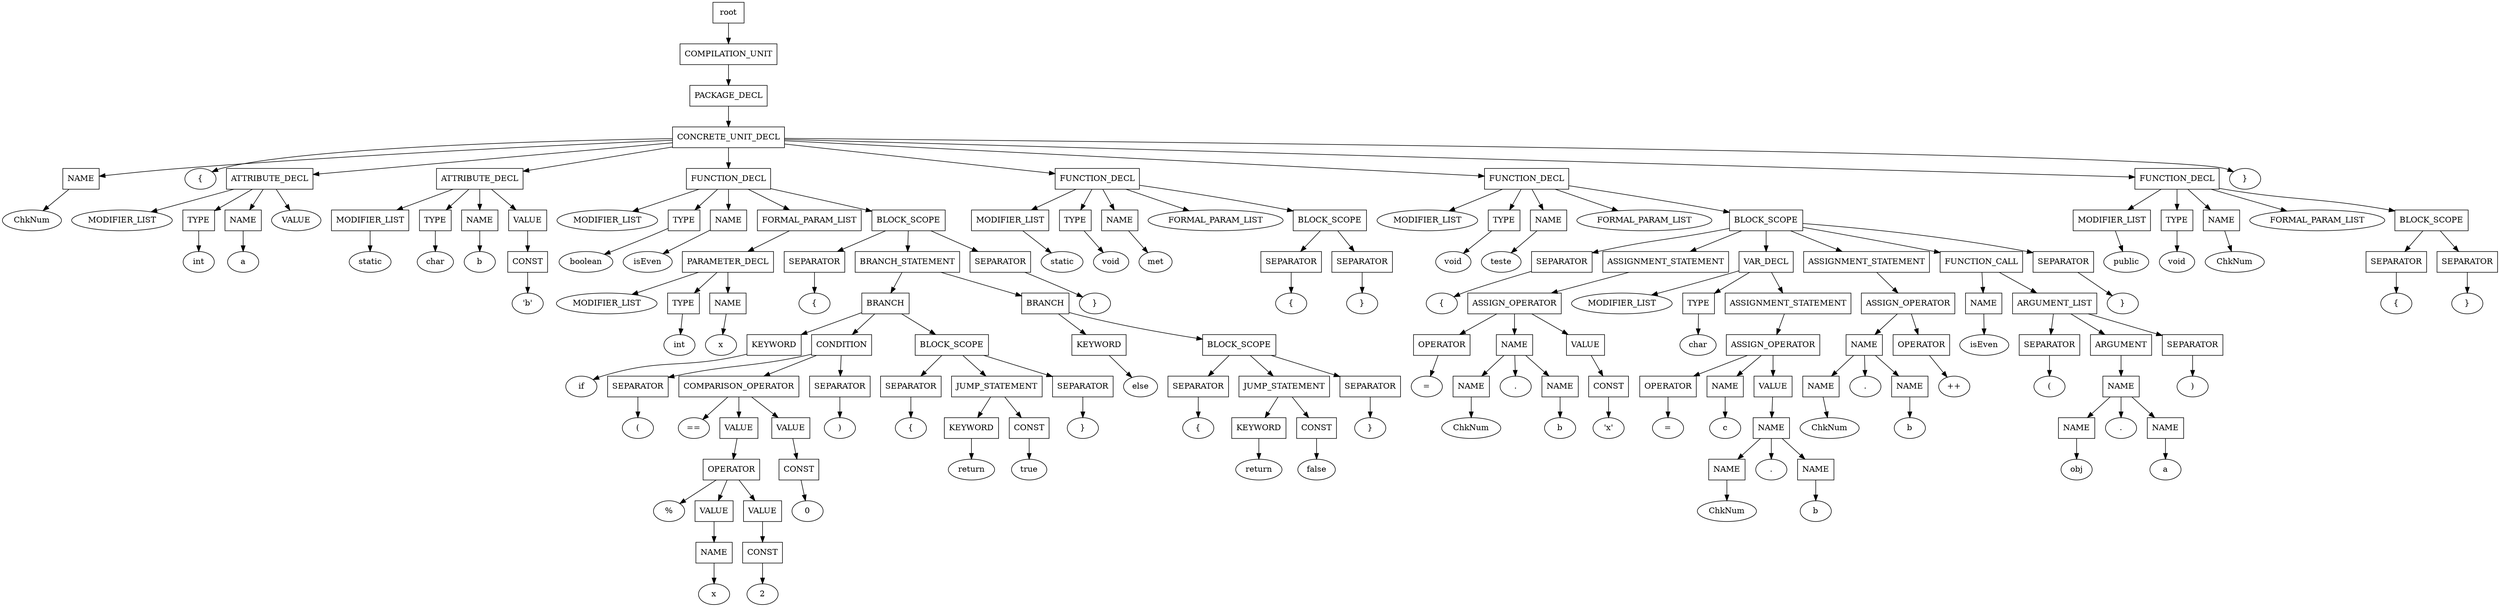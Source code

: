 digraph G {
	splines="TRUE";
	n_0 [label="root", shape="rectangle"]
	n_0 -> n_1
	n_1 [label="COMPILATION_UNIT", shape="rectangle"]
	n_1 -> n_2
	n_2 [label="PACKAGE_DECL", shape="rectangle"]
	n_2 -> n_3
	n_3 [label="CONCRETE_UNIT_DECL", shape="rectangle"]
	n_3 -> n_4
	n_4 [label="NAME", shape="rectangle"]
	n_4 -> n_13
	n_13 [label="ChkNum", shape="ellipse"]
	n_3 -> n_5
	n_5 [label="{", shape="ellipse"]
	n_3 -> n_6
	n_6 [label="ATTRIBUTE_DECL", shape="rectangle"]
	n_6 -> n_14
	n_14 [label="MODIFIER_LIST", shape="ellipse"]
	n_6 -> n_15
	n_15 [label="TYPE", shape="rectangle"]
	n_15 -> n_42
	n_42 [label="int", shape="ellipse"]
	n_6 -> n_16
	n_16 [label="NAME", shape="rectangle"]
	n_16 -> n_43
	n_43 [label="a", shape="ellipse"]
	n_6 -> n_17
	n_17 [label="VALUE", shape="ellipse"]
	n_3 -> n_7
	n_7 [label="ATTRIBUTE_DECL", shape="rectangle"]
	n_7 -> n_18
	n_18 [label="MODIFIER_LIST", shape="rectangle"]
	n_18 -> n_44
	n_44 [label="static", shape="ellipse"]
	n_7 -> n_19
	n_19 [label="TYPE", shape="rectangle"]
	n_19 -> n_45
	n_45 [label="char", shape="ellipse"]
	n_7 -> n_20
	n_20 [label="NAME", shape="rectangle"]
	n_20 -> n_46
	n_46 [label="b", shape="ellipse"]
	n_7 -> n_21
	n_21 [label="VALUE", shape="rectangle"]
	n_21 -> n_47
	n_47 [label="CONST", shape="rectangle"]
	n_47 -> n_72
	n_72 [label="'b'", shape="ellipse"]
	n_3 -> n_8
	n_8 [label="FUNCTION_DECL", shape="rectangle"]
	n_8 -> n_22
	n_22 [label="MODIFIER_LIST", shape="ellipse"]
	n_8 -> n_23
	n_23 [label="TYPE", shape="rectangle"]
	n_23 -> n_48
	n_48 [label="boolean", shape="ellipse"]
	n_8 -> n_24
	n_24 [label="NAME", shape="rectangle"]
	n_24 -> n_49
	n_49 [label="isEven", shape="ellipse"]
	n_8 -> n_25
	n_25 [label="FORMAL_PARAM_LIST", shape="rectangle"]
	n_25 -> n_50
	n_50 [label="PARAMETER_DECL", shape="rectangle"]
	n_50 -> n_73
	n_73 [label="MODIFIER_LIST", shape="ellipse"]
	n_50 -> n_74
	n_74 [label="TYPE", shape="rectangle"]
	n_74 -> n_93
	n_93 [label="int", shape="ellipse"]
	n_50 -> n_75
	n_75 [label="NAME", shape="rectangle"]
	n_75 -> n_94
	n_94 [label="x", shape="ellipse"]
	n_8 -> n_26
	n_26 [label="BLOCK_SCOPE", shape="rectangle"]
	n_26 -> n_51
	n_51 [label="SEPARATOR", shape="rectangle"]
	n_51 -> n_76
	n_76 [label="{", shape="ellipse"]
	n_26 -> n_52
	n_52 [label="BRANCH_STATEMENT", shape="rectangle"]
	n_52 -> n_77
	n_77 [label="BRANCH", shape="rectangle"]
	n_77 -> n_95
	n_95 [label="KEYWORD", shape="rectangle"]
	n_95 -> n_111
	n_111 [label="if", shape="ellipse"]
	n_77 -> n_96
	n_96 [label="CONDITION", shape="rectangle"]
	n_96 -> n_112
	n_112 [label="SEPARATOR", shape="rectangle"]
	n_112 -> n_137
	n_137 [label="(", shape="ellipse"]
	n_96 -> n_113
	n_113 [label="COMPARISON_OPERATOR", shape="rectangle"]
	n_113 -> n_138
	n_138 [label="==", shape="ellipse"]
	n_113 -> n_139
	n_139 [label="VALUE", shape="rectangle"]
	n_139 -> n_161
	n_161 [label="OPERATOR", shape="rectangle"]
	n_161 -> n_172
	n_172 [label="%", shape="ellipse"]
	n_161 -> n_173
	n_173 [label="VALUE", shape="rectangle"]
	n_173 -> n_178
	n_178 [label="NAME", shape="rectangle"]
	n_178 -> n_180
	n_180 [label="x", shape="ellipse"]
	n_161 -> n_174
	n_174 [label="VALUE", shape="rectangle"]
	n_174 -> n_179
	n_179 [label="CONST", shape="rectangle"]
	n_179 -> n_181
	n_181 [label="2", shape="ellipse"]
	n_113 -> n_140
	n_140 [label="VALUE", shape="rectangle"]
	n_140 -> n_162
	n_162 [label="CONST", shape="rectangle"]
	n_162 -> n_175
	n_175 [label="0", shape="ellipse"]
	n_96 -> n_114
	n_114 [label="SEPARATOR", shape="rectangle"]
	n_114 -> n_141
	n_141 [label=")", shape="ellipse"]
	n_77 -> n_97
	n_97 [label="BLOCK_SCOPE", shape="rectangle"]
	n_97 -> n_115
	n_115 [label="SEPARATOR", shape="rectangle"]
	n_115 -> n_142
	n_142 [label="{", shape="ellipse"]
	n_97 -> n_116
	n_116 [label="JUMP_STATEMENT", shape="rectangle"]
	n_116 -> n_143
	n_143 [label="KEYWORD", shape="rectangle"]
	n_143 -> n_163
	n_163 [label="return", shape="ellipse"]
	n_116 -> n_144
	n_144 [label="CONST", shape="rectangle"]
	n_144 -> n_164
	n_164 [label="true", shape="ellipse"]
	n_97 -> n_117
	n_117 [label="SEPARATOR", shape="rectangle"]
	n_117 -> n_145
	n_145 [label="}", shape="ellipse"]
	n_52 -> n_78
	n_78 [label="BRANCH", shape="rectangle"]
	n_78 -> n_98
	n_98 [label="KEYWORD", shape="rectangle"]
	n_98 -> n_118
	n_118 [label="else", shape="ellipse"]
	n_78 -> n_99
	n_99 [label="BLOCK_SCOPE", shape="rectangle"]
	n_99 -> n_119
	n_119 [label="SEPARATOR", shape="rectangle"]
	n_119 -> n_146
	n_146 [label="{", shape="ellipse"]
	n_99 -> n_120
	n_120 [label="JUMP_STATEMENT", shape="rectangle"]
	n_120 -> n_147
	n_147 [label="KEYWORD", shape="rectangle"]
	n_147 -> n_165
	n_165 [label="return", shape="ellipse"]
	n_120 -> n_148
	n_148 [label="CONST", shape="rectangle"]
	n_148 -> n_166
	n_166 [label="false", shape="ellipse"]
	n_99 -> n_121
	n_121 [label="SEPARATOR", shape="rectangle"]
	n_121 -> n_149
	n_149 [label="}", shape="ellipse"]
	n_26 -> n_53
	n_53 [label="SEPARATOR", shape="rectangle"]
	n_53 -> n_79
	n_79 [label="}", shape="ellipse"]
	n_3 -> n_9
	n_9 [label="FUNCTION_DECL", shape="rectangle"]
	n_9 -> n_27
	n_27 [label="MODIFIER_LIST", shape="rectangle"]
	n_27 -> n_54
	n_54 [label="static", shape="ellipse"]
	n_9 -> n_28
	n_28 [label="TYPE", shape="rectangle"]
	n_28 -> n_55
	n_55 [label="void", shape="ellipse"]
	n_9 -> n_29
	n_29 [label="NAME", shape="rectangle"]
	n_29 -> n_56
	n_56 [label="met", shape="ellipse"]
	n_9 -> n_30
	n_30 [label="FORMAL_PARAM_LIST", shape="ellipse"]
	n_9 -> n_31
	n_31 [label="BLOCK_SCOPE", shape="rectangle"]
	n_31 -> n_57
	n_57 [label="SEPARATOR", shape="rectangle"]
	n_57 -> n_80
	n_80 [label="{", shape="ellipse"]
	n_31 -> n_58
	n_58 [label="SEPARATOR", shape="rectangle"]
	n_58 -> n_81
	n_81 [label="}", shape="ellipse"]
	n_3 -> n_10
	n_10 [label="FUNCTION_DECL", shape="rectangle"]
	n_10 -> n_32
	n_32 [label="MODIFIER_LIST", shape="ellipse"]
	n_10 -> n_33
	n_33 [label="TYPE", shape="rectangle"]
	n_33 -> n_59
	n_59 [label="void", shape="ellipse"]
	n_10 -> n_34
	n_34 [label="NAME", shape="rectangle"]
	n_34 -> n_60
	n_60 [label="teste", shape="ellipse"]
	n_10 -> n_35
	n_35 [label="FORMAL_PARAM_LIST", shape="ellipse"]
	n_10 -> n_36
	n_36 [label="BLOCK_SCOPE", shape="rectangle"]
	n_36 -> n_61
	n_61 [label="SEPARATOR", shape="rectangle"]
	n_61 -> n_82
	n_82 [label="{", shape="ellipse"]
	n_36 -> n_62
	n_62 [label="ASSIGNMENT_STATEMENT", shape="rectangle"]
	n_62 -> n_83
	n_83 [label="ASSIGN_OPERATOR", shape="rectangle"]
	n_83 -> n_100
	n_100 [label="OPERATOR", shape="rectangle"]
	n_100 -> n_122
	n_122 [label="=", shape="ellipse"]
	n_83 -> n_101
	n_101 [label="NAME", shape="rectangle"]
	n_101 -> n_123
	n_123 [label="NAME", shape="rectangle"]
	n_123 -> n_150
	n_150 [label="ChkNum", shape="ellipse"]
	n_101 -> n_124
	n_124 [label=".", shape="ellipse"]
	n_101 -> n_125
	n_125 [label="NAME", shape="rectangle"]
	n_125 -> n_151
	n_151 [label="b", shape="ellipse"]
	n_83 -> n_102
	n_102 [label="VALUE", shape="rectangle"]
	n_102 -> n_126
	n_126 [label="CONST", shape="rectangle"]
	n_126 -> n_152
	n_152 [label="'x'", shape="ellipse"]
	n_36 -> n_63
	n_63 [label="VAR_DECL", shape="rectangle"]
	n_63 -> n_84
	n_84 [label="MODIFIER_LIST", shape="ellipse"]
	n_63 -> n_85
	n_85 [label="TYPE", shape="rectangle"]
	n_85 -> n_103
	n_103 [label="char", shape="ellipse"]
	n_63 -> n_86
	n_86 [label="ASSIGNMENT_STATEMENT", shape="rectangle"]
	n_86 -> n_104
	n_104 [label="ASSIGN_OPERATOR", shape="rectangle"]
	n_104 -> n_127
	n_127 [label="OPERATOR", shape="rectangle"]
	n_127 -> n_153
	n_153 [label="=", shape="ellipse"]
	n_104 -> n_128
	n_128 [label="NAME", shape="rectangle"]
	n_128 -> n_154
	n_154 [label="c", shape="ellipse"]
	n_104 -> n_129
	n_129 [label="VALUE", shape="rectangle"]
	n_129 -> n_155
	n_155 [label="NAME", shape="rectangle"]
	n_155 -> n_167
	n_167 [label="NAME", shape="rectangle"]
	n_167 -> n_176
	n_176 [label="ChkNum", shape="ellipse"]
	n_155 -> n_168
	n_168 [label=".", shape="ellipse"]
	n_155 -> n_169
	n_169 [label="NAME", shape="rectangle"]
	n_169 -> n_177
	n_177 [label="b", shape="ellipse"]
	n_36 -> n_64
	n_64 [label="ASSIGNMENT_STATEMENT", shape="rectangle"]
	n_64 -> n_87
	n_87 [label="ASSIGN_OPERATOR", shape="rectangle"]
	n_87 -> n_105
	n_105 [label="NAME", shape="rectangle"]
	n_105 -> n_130
	n_130 [label="NAME", shape="rectangle"]
	n_130 -> n_156
	n_156 [label="ChkNum", shape="ellipse"]
	n_105 -> n_131
	n_131 [label=".", shape="ellipse"]
	n_105 -> n_132
	n_132 [label="NAME", shape="rectangle"]
	n_132 -> n_157
	n_157 [label="b", shape="ellipse"]
	n_87 -> n_106
	n_106 [label="OPERATOR", shape="rectangle"]
	n_106 -> n_133
	n_133 [label="++", shape="ellipse"]
	n_36 -> n_65
	n_65 [label="FUNCTION_CALL", shape="rectangle"]
	n_65 -> n_88
	n_88 [label="NAME", shape="rectangle"]
	n_88 -> n_107
	n_107 [label="isEven", shape="ellipse"]
	n_65 -> n_89
	n_89 [label="ARGUMENT_LIST", shape="rectangle"]
	n_89 -> n_108
	n_108 [label="SEPARATOR", shape="rectangle"]
	n_108 -> n_134
	n_134 [label="(", shape="ellipse"]
	n_89 -> n_109
	n_109 [label="ARGUMENT", shape="rectangle"]
	n_109 -> n_135
	n_135 [label="NAME", shape="rectangle"]
	n_135 -> n_158
	n_158 [label="NAME", shape="rectangle"]
	n_158 -> n_170
	n_170 [label="obj", shape="ellipse"]
	n_135 -> n_159
	n_159 [label=".", shape="ellipse"]
	n_135 -> n_160
	n_160 [label="NAME", shape="rectangle"]
	n_160 -> n_171
	n_171 [label="a", shape="ellipse"]
	n_89 -> n_110
	n_110 [label="SEPARATOR", shape="rectangle"]
	n_110 -> n_136
	n_136 [label=")", shape="ellipse"]
	n_36 -> n_66
	n_66 [label="SEPARATOR", shape="rectangle"]
	n_66 -> n_90
	n_90 [label="}", shape="ellipse"]
	n_3 -> n_11
	n_11 [label="FUNCTION_DECL", shape="rectangle"]
	n_11 -> n_37
	n_37 [label="MODIFIER_LIST", shape="rectangle"]
	n_37 -> n_67
	n_67 [label="public", shape="ellipse"]
	n_11 -> n_38
	n_38 [label="TYPE", shape="rectangle"]
	n_38 -> n_68
	n_68 [label="void", shape="ellipse"]
	n_11 -> n_39
	n_39 [label="NAME", shape="rectangle"]
	n_39 -> n_69
	n_69 [label="ChkNum", shape="ellipse"]
	n_11 -> n_40
	n_40 [label="FORMAL_PARAM_LIST", shape="ellipse"]
	n_11 -> n_41
	n_41 [label="BLOCK_SCOPE", shape="rectangle"]
	n_41 -> n_70
	n_70 [label="SEPARATOR", shape="rectangle"]
	n_70 -> n_91
	n_91 [label="{", shape="ellipse"]
	n_41 -> n_71
	n_71 [label="SEPARATOR", shape="rectangle"]
	n_71 -> n_92
	n_92 [label="}", shape="ellipse"]
	n_3 -> n_12
	n_12 [label="}", shape="ellipse"]
}
